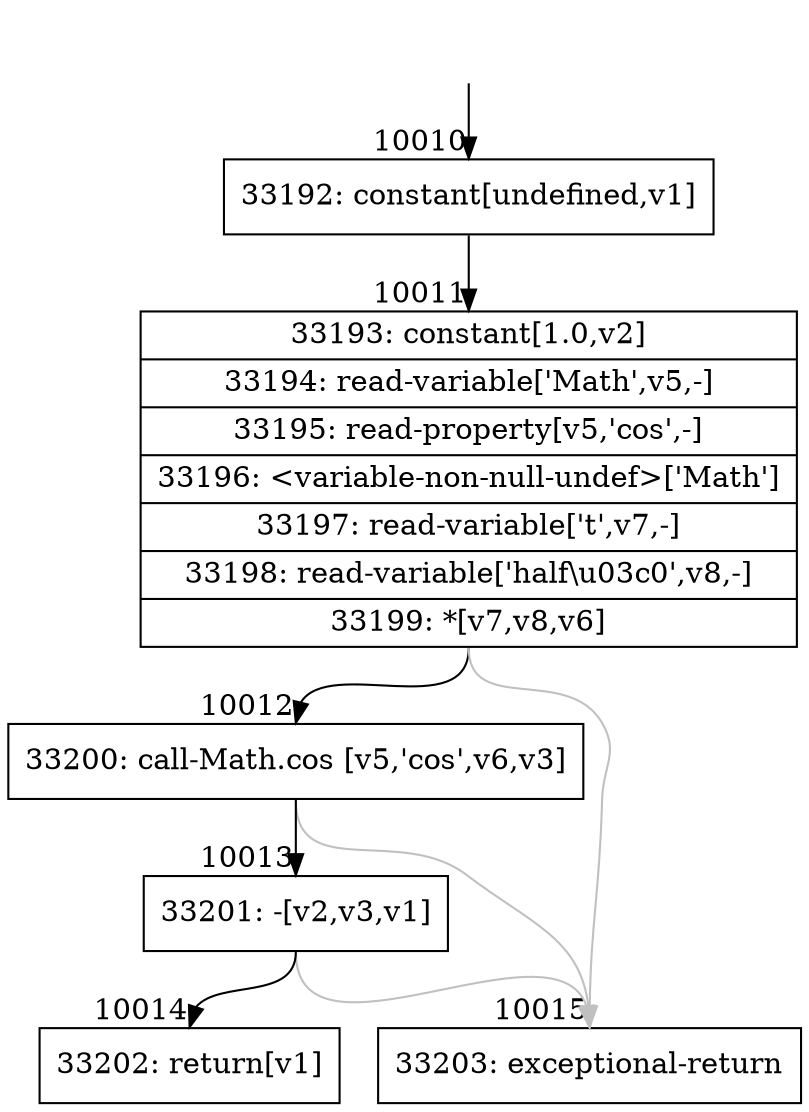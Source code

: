 digraph {
rankdir="TD"
BB_entry921[shape=none,label=""];
BB_entry921 -> BB10010 [tailport=s, headport=n, headlabel="    10010"]
BB10010 [shape=record label="{33192: constant[undefined,v1]}" ] 
BB10010 -> BB10011 [tailport=s, headport=n, headlabel="      10011"]
BB10011 [shape=record label="{33193: constant[1.0,v2]|33194: read-variable['Math',v5,-]|33195: read-property[v5,'cos',-]|33196: \<variable-non-null-undef\>['Math']|33197: read-variable['t',v7,-]|33198: read-variable['half\\u03c0',v8,-]|33199: *[v7,v8,v6]}" ] 
BB10011 -> BB10012 [tailport=s, headport=n, headlabel="      10012"]
BB10011 -> BB10015 [tailport=s, headport=n, color=gray, headlabel="      10015"]
BB10012 [shape=record label="{33200: call-Math.cos [v5,'cos',v6,v3]}" ] 
BB10012 -> BB10013 [tailport=s, headport=n, headlabel="      10013"]
BB10012 -> BB10015 [tailport=s, headport=n, color=gray]
BB10013 [shape=record label="{33201: -[v2,v3,v1]}" ] 
BB10013 -> BB10014 [tailport=s, headport=n, headlabel="      10014"]
BB10013 -> BB10015 [tailport=s, headport=n, color=gray]
BB10014 [shape=record label="{33202: return[v1]}" ] 
BB10015 [shape=record label="{33203: exceptional-return}" ] 
//#$~ 5875
}
